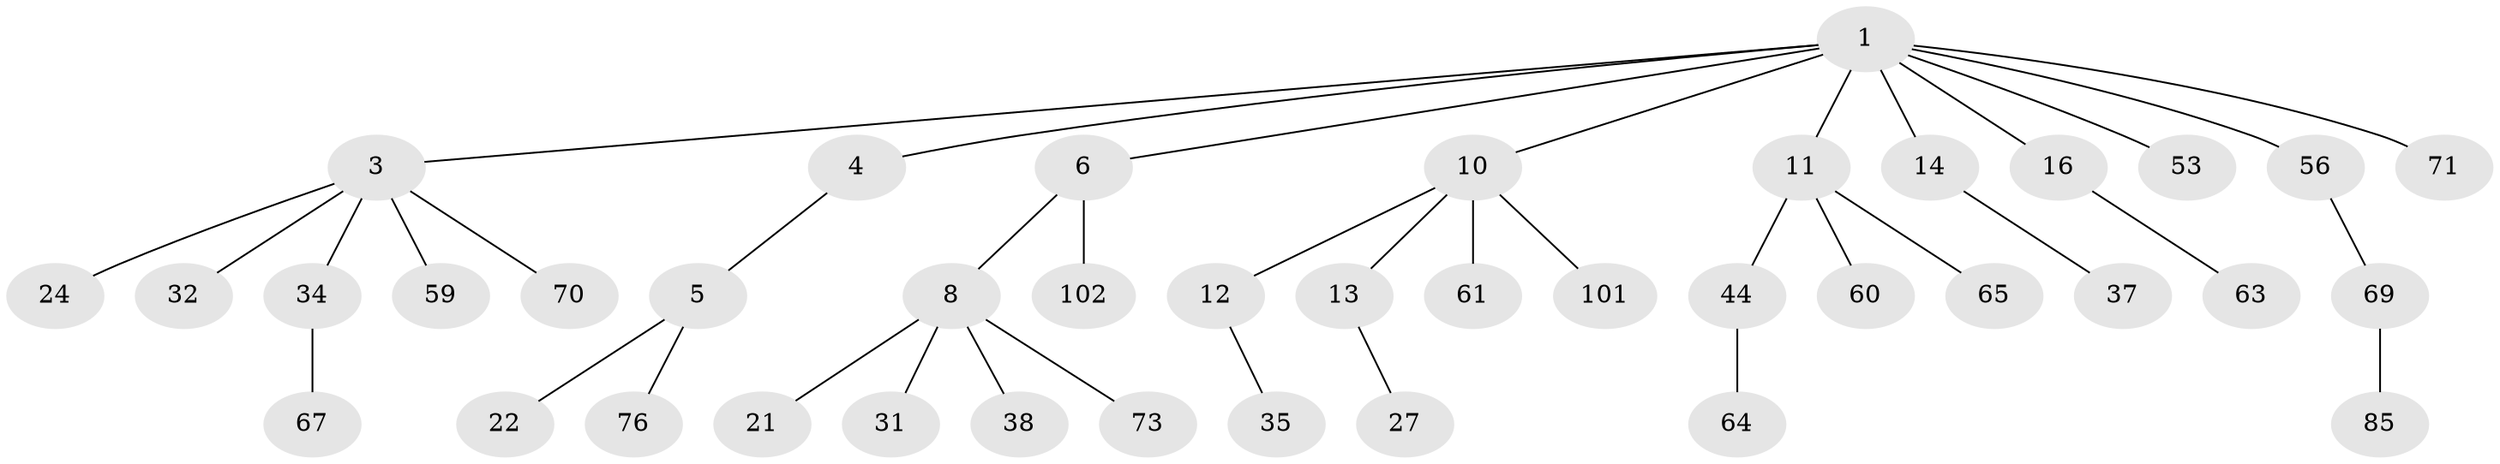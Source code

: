 // original degree distribution, {6: 0.0196078431372549, 4: 0.06862745098039216, 3: 0.13725490196078433, 1: 0.4803921568627451, 5: 0.0196078431372549, 2: 0.2647058823529412, 7: 0.00980392156862745}
// Generated by graph-tools (version 1.1) at 2025/19/03/04/25 18:19:09]
// undirected, 40 vertices, 39 edges
graph export_dot {
graph [start="1"]
  node [color=gray90,style=filled];
  1 [super="+2"];
  3 [super="+9+7"];
  4 [super="+26"];
  5 [super="+25+96"];
  6 [super="+36"];
  8 [super="+17"];
  10;
  11 [super="+20+55"];
  12;
  13 [super="+30"];
  14 [super="+23+15"];
  16 [super="+28"];
  21 [super="+50+43"];
  22 [super="+33"];
  24;
  27 [super="+97"];
  31 [super="+79"];
  32;
  34 [super="+51+86"];
  35 [super="+39"];
  37;
  38;
  44 [super="+45+46"];
  53 [super="+98"];
  56;
  59;
  60;
  61 [super="+75"];
  63 [super="+87"];
  64;
  65;
  67 [super="+68"];
  69 [super="+74+100"];
  70 [super="+77"];
  71 [super="+83"];
  73 [super="+78+82"];
  76;
  85;
  101;
  102;
  1 -- 3;
  1 -- 4;
  1 -- 10;
  1 -- 16;
  1 -- 56;
  1 -- 53;
  1 -- 6;
  1 -- 71;
  1 -- 11;
  1 -- 14;
  3 -- 70;
  3 -- 32;
  3 -- 34;
  3 -- 24;
  3 -- 59;
  4 -- 5;
  5 -- 22;
  5 -- 76;
  6 -- 8;
  6 -- 102;
  8 -- 21;
  8 -- 31;
  8 -- 38;
  8 -- 73;
  10 -- 12;
  10 -- 13;
  10 -- 61;
  10 -- 101;
  11 -- 65;
  11 -- 44;
  11 -- 60;
  12 -- 35;
  13 -- 27;
  14 -- 37;
  16 -- 63;
  34 -- 67;
  44 -- 64;
  56 -- 69;
  69 -- 85;
}
